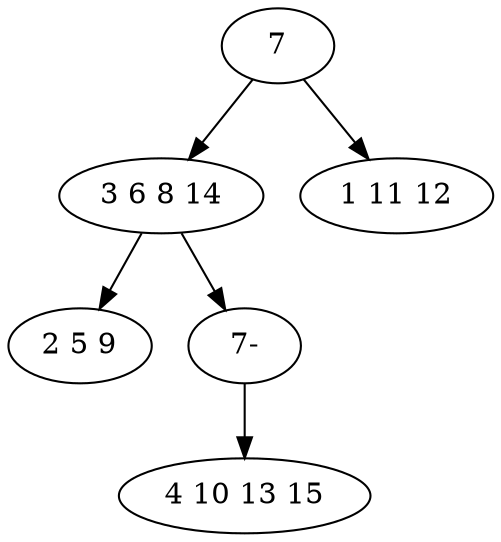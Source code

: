 digraph true_tree {
	"0" -> "1"
	"1" -> "2"
	"0" -> "3"
	"1" -> "5"
	"5" -> "4"
	"0" [label="7"];
	"1" [label="3 6 8 14"];
	"2" [label="2 5 9"];
	"3" [label="1 11 12"];
	"4" [label="4 10 13 15"];
	"5" [label="7-"];
}
